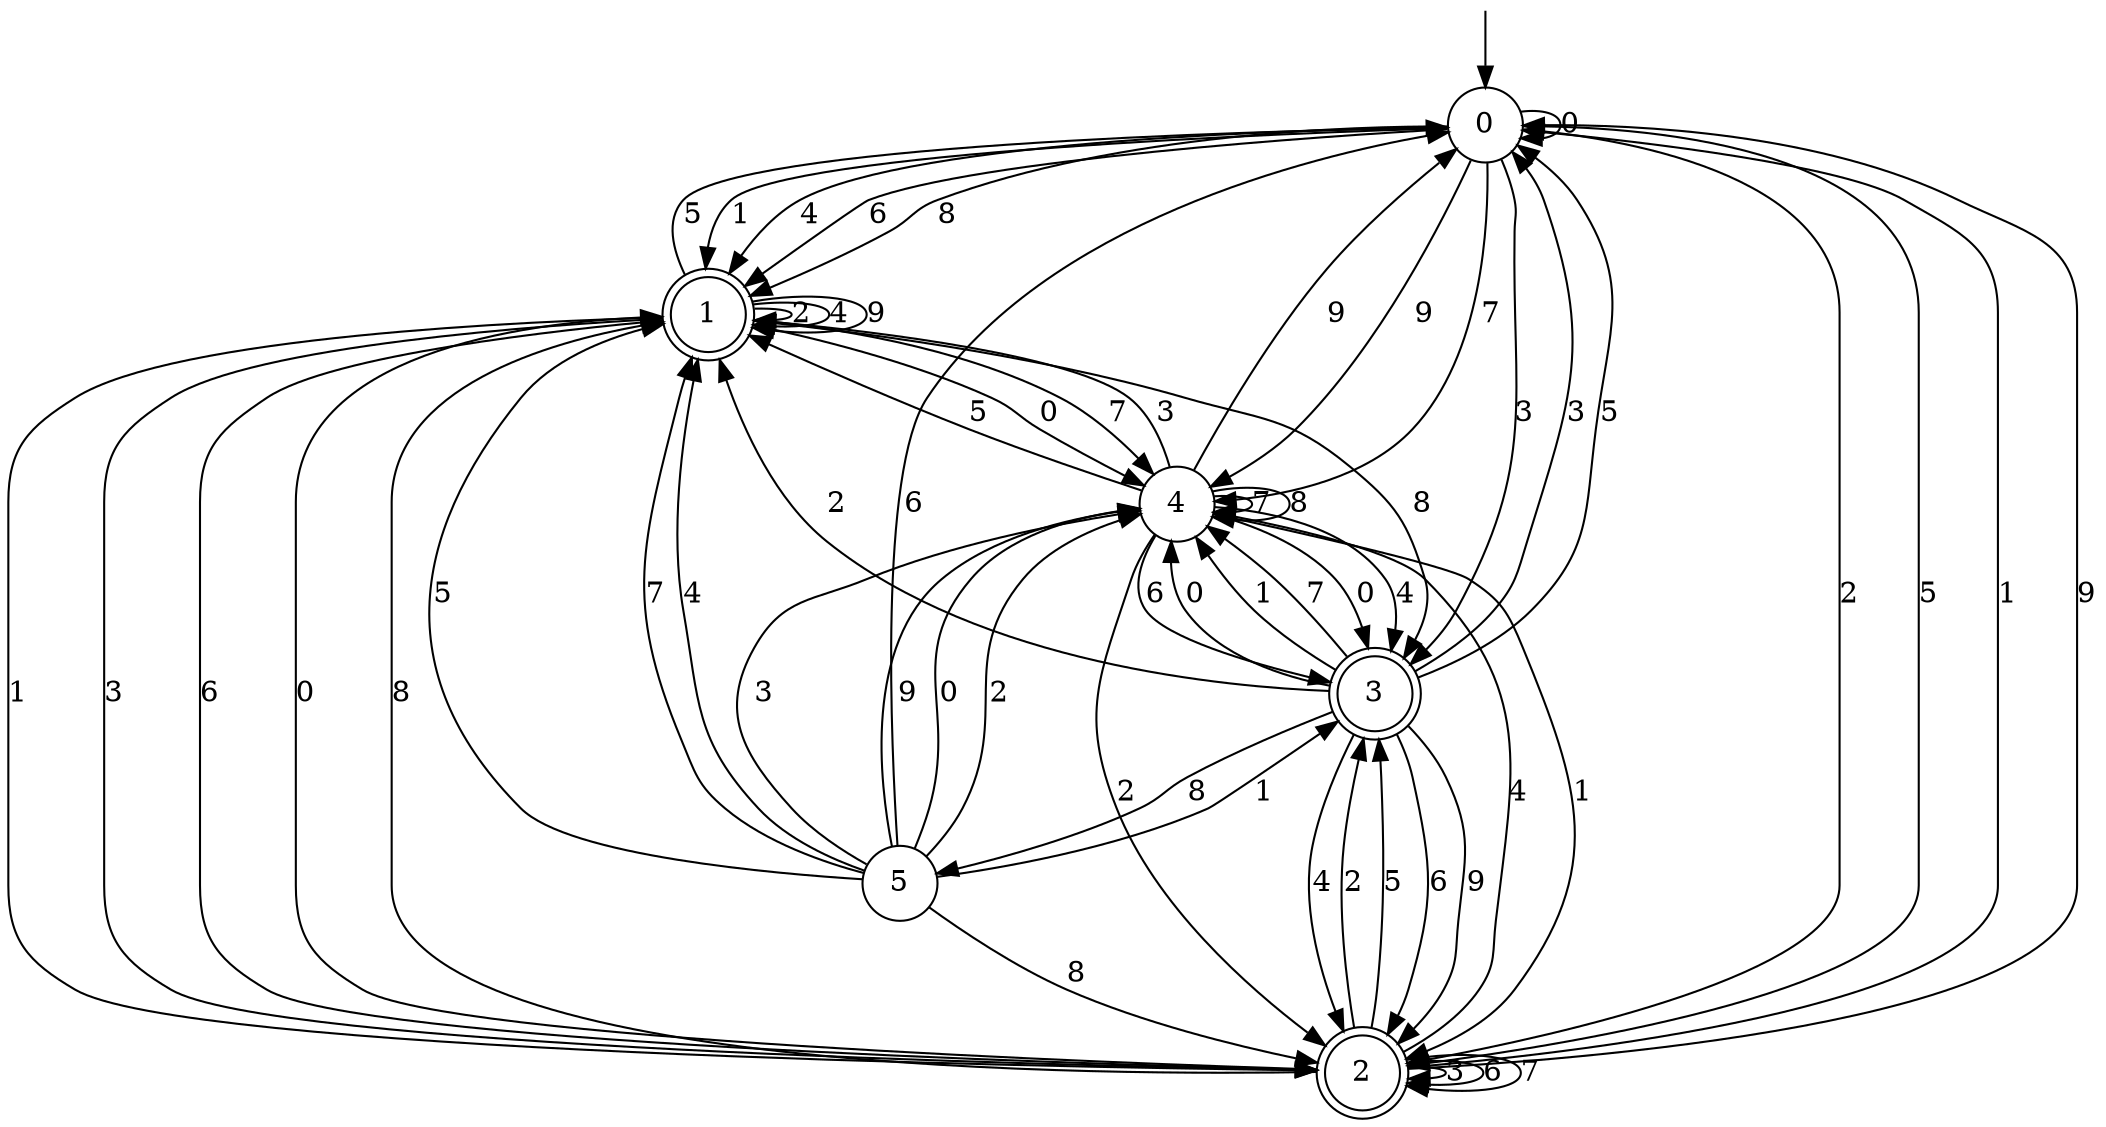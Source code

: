 digraph g {

	s0 [shape="circle" label="0"];
	s1 [shape="doublecircle" label="1"];
	s2 [shape="doublecircle" label="2"];
	s3 [shape="doublecircle" label="3"];
	s4 [shape="circle" label="4"];
	s5 [shape="circle" label="5"];
	s0 -> s0 [label="0"];
	s0 -> s1 [label="1"];
	s0 -> s2 [label="2"];
	s0 -> s3 [label="3"];
	s0 -> s1 [label="4"];
	s0 -> s2 [label="5"];
	s0 -> s1 [label="6"];
	s0 -> s4 [label="7"];
	s0 -> s1 [label="8"];
	s0 -> s4 [label="9"];
	s1 -> s4 [label="0"];
	s1 -> s2 [label="1"];
	s1 -> s1 [label="2"];
	s1 -> s2 [label="3"];
	s1 -> s1 [label="4"];
	s1 -> s0 [label="5"];
	s1 -> s2 [label="6"];
	s1 -> s4 [label="7"];
	s1 -> s3 [label="8"];
	s1 -> s1 [label="9"];
	s2 -> s1 [label="0"];
	s2 -> s0 [label="1"];
	s2 -> s3 [label="2"];
	s2 -> s2 [label="3"];
	s2 -> s4 [label="4"];
	s2 -> s3 [label="5"];
	s2 -> s2 [label="6"];
	s2 -> s2 [label="7"];
	s2 -> s1 [label="8"];
	s2 -> s0 [label="9"];
	s3 -> s4 [label="0"];
	s3 -> s4 [label="1"];
	s3 -> s1 [label="2"];
	s3 -> s0 [label="3"];
	s3 -> s2 [label="4"];
	s3 -> s0 [label="5"];
	s3 -> s2 [label="6"];
	s3 -> s4 [label="7"];
	s3 -> s5 [label="8"];
	s3 -> s2 [label="9"];
	s4 -> s3 [label="0"];
	s4 -> s2 [label="1"];
	s4 -> s2 [label="2"];
	s4 -> s1 [label="3"];
	s4 -> s3 [label="4"];
	s4 -> s1 [label="5"];
	s4 -> s3 [label="6"];
	s4 -> s4 [label="7"];
	s4 -> s4 [label="8"];
	s4 -> s0 [label="9"];
	s5 -> s4 [label="0"];
	s5 -> s3 [label="1"];
	s5 -> s4 [label="2"];
	s5 -> s4 [label="3"];
	s5 -> s1 [label="4"];
	s5 -> s1 [label="5"];
	s5 -> s0 [label="6"];
	s5 -> s1 [label="7"];
	s5 -> s2 [label="8"];
	s5 -> s4 [label="9"];

__start0 [label="" shape="none" width="0" height="0"];
__start0 -> s0;

}
